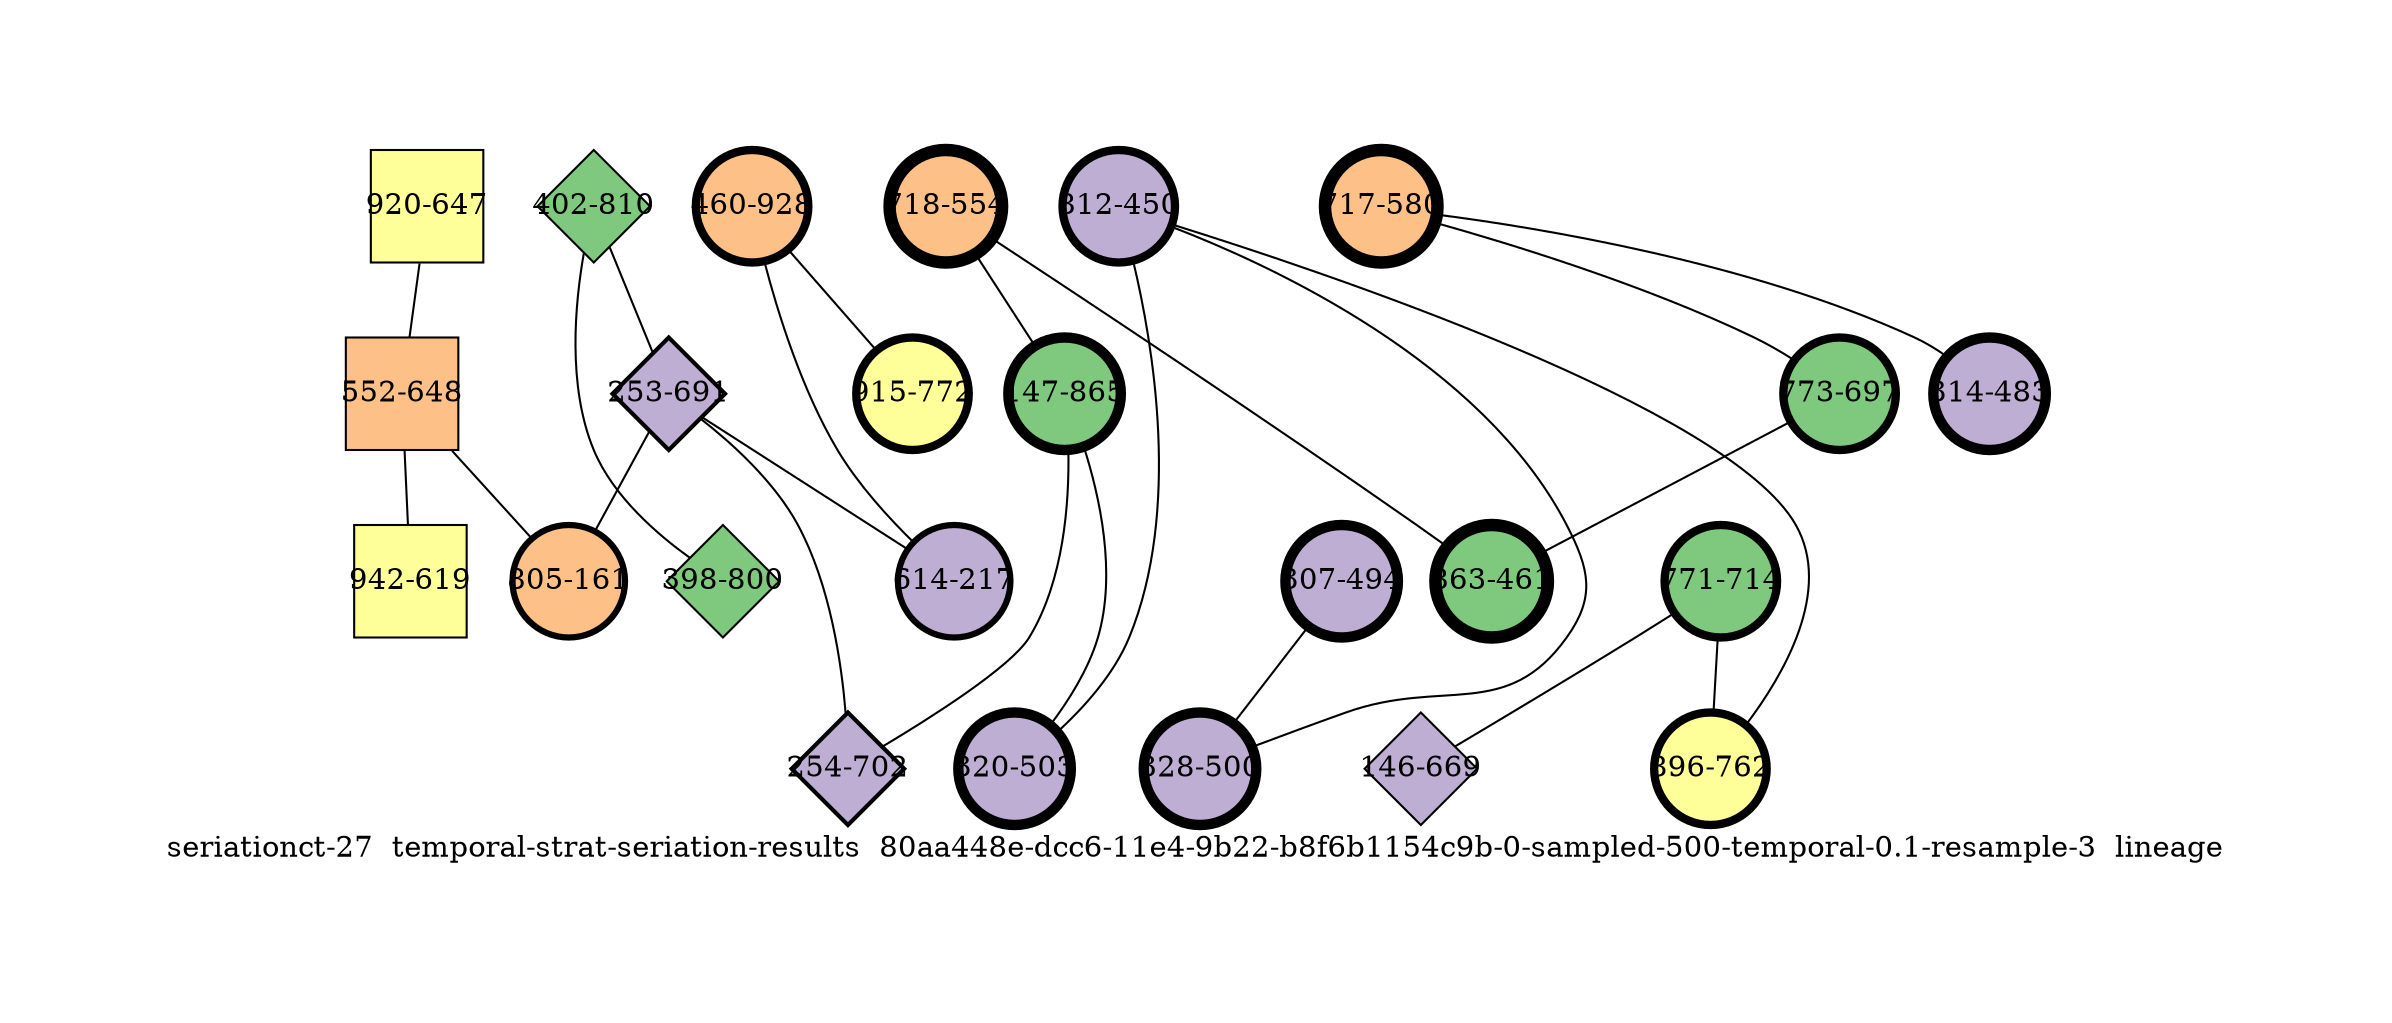 strict graph "seriationct-27  temporal-strat-seriation-results  80aa448e-dcc6-11e4-9b22-b8f6b1154c9b-0-sampled-500-temporal-0.1-resample-3  lineage" {
labelloc=b;
ratio=auto;
pad="1.0";
label="seriationct-27  temporal-strat-seriation-results  80aa448e-dcc6-11e4-9b22-b8f6b1154c9b-0-sampled-500-temporal-0.1-resample-3  lineage";
node [width="0.75", style=filled, fixedsize=true, height="0.75", shape=circle, label=""];
0 [xCoordinate="647.0", appears_in_slice=1, yCoordinate="920.0", colorscheme=accent6, lineage_id=1, short_label="920-647", label="920-647", shape=square, cluster_id=3, fillcolor=4, size="500.0", id=0, penwidth="1.0"];
1 [xCoordinate="810.0", appears_in_slice=1, yCoordinate="402.0", colorscheme=accent6, lineage_id=2, short_label="402-810", label="402-810", shape=diamond, cluster_id=0, fillcolor=1, size="500.0", id=1, penwidth="1.0"];
2 [xCoordinate="494.0", appears_in_slice=5, yCoordinate="307.0", colorscheme=accent6, lineage_id=0, short_label="307-494", label="307-494", shape=circle, cluster_id=1, fillcolor=2, size="500.0", id=2, penwidth="5.0"];
3 [xCoordinate="714.0", appears_in_slice=4, yCoordinate="771.0", colorscheme=accent6, lineage_id=0, short_label="771-714", label="771-714", shape=circle, cluster_id=0, fillcolor=1, size="500.0", id=3, penwidth="4.0"];
4 [xCoordinate="928.0", appears_in_slice=4, yCoordinate="460.0", colorscheme=accent6, lineage_id=0, short_label="460-928", label="460-928", shape=circle, cluster_id=2, fillcolor=3, size="500.0", id=4, penwidth="4.0"];
5 [xCoordinate="691.0", appears_in_slice=2, yCoordinate="253.0", colorscheme=accent6, lineage_id=2, short_label="253-691", label="253-691", shape=diamond, cluster_id=1, fillcolor=2, size="500.0", id=5, penwidth="2.0"];
6 [xCoordinate="800.0", appears_in_slice=1, yCoordinate="398.0", colorscheme=accent6, lineage_id=2, short_label="398-800", label="398-800", shape=diamond, cluster_id=0, fillcolor=1, size="500.0", id=6, penwidth="1.0"];
7 [xCoordinate="554.0", appears_in_slice=6, yCoordinate="718.0", colorscheme=accent6, lineage_id=0, short_label="718-554", label="718-554", shape=circle, cluster_id=2, fillcolor=3, size="500.0", id=7, penwidth="6.0"];
8 [xCoordinate="450.0", appears_in_slice=4, yCoordinate="812.0", colorscheme=accent6, lineage_id=0, short_label="812-450", label="812-450", shape=circle, cluster_id=1, fillcolor=2, size="500.0", id=8, penwidth="4.0"];
9 [xCoordinate="648.0", appears_in_slice=1, yCoordinate="552.0", colorscheme=accent6, lineage_id=1, short_label="552-648", label="552-648", shape=square, cluster_id=2, fillcolor=3, size="500.0", id=9, penwidth="1.0"];
10 [xCoordinate="669.0", appears_in_slice=1, yCoordinate="146.0", colorscheme=accent6, lineage_id=2, short_label="146-669", label="146-669", shape=diamond, cluster_id=1, fillcolor=2, size="500.0", id=10, penwidth="1.0"];
11 [xCoordinate="865.0", appears_in_slice=5, yCoordinate="147.0", colorscheme=accent6, lineage_id=0, short_label="147-865", label="147-865", shape=circle, cluster_id=0, fillcolor=1, size="500.0", id=11, penwidth="5.0"];
12 [xCoordinate="580.0", appears_in_slice=6, yCoordinate="717.0", colorscheme=accent6, lineage_id=0, short_label="717-580", label="717-580", shape=circle, cluster_id=2, fillcolor=3, size="500.0", id=12, penwidth="6.0"];
13 [xCoordinate="217.0", appears_in_slice=3, yCoordinate="614.0", colorscheme=accent6, lineage_id=0, short_label="614-217", label="614-217", shape=circle, cluster_id=1, fillcolor=2, size="500.0", id=13, penwidth="3.0"];
14 [xCoordinate="697.0", appears_in_slice=4, yCoordinate="773.0", colorscheme=accent6, lineage_id=0, short_label="773-697", label="773-697", shape=circle, cluster_id=0, fillcolor=1, size="500.0", id=14, penwidth="4.0"];
15 [xCoordinate="500.0", appears_in_slice=5, yCoordinate="328.0", colorscheme=accent6, lineage_id=0, short_label="328-500", label="328-500", shape=circle, cluster_id=1, fillcolor=2, size="500.0", id=15, penwidth="5.0"];
16 [xCoordinate="503.0", appears_in_slice=5, yCoordinate="320.0", colorscheme=accent6, lineage_id=0, short_label="320-503", label="320-503", shape=circle, cluster_id=1, fillcolor=2, size="500.0", id=16, penwidth="5.0"];
17 [xCoordinate="702.0", appears_in_slice=2, yCoordinate="254.0", colorscheme=accent6, lineage_id=2, short_label="254-702", label="254-702", shape=diamond, cluster_id=1, fillcolor=2, size="500.0", id=17, penwidth="2.0"];
18 [xCoordinate="772.0", appears_in_slice=4, yCoordinate="915.0", colorscheme=accent6, lineage_id=0, short_label="915-772", label="915-772", shape=circle, cluster_id=3, fillcolor=4, size="500.0", id=18, penwidth="4.0"];
19 [xCoordinate="483.0", appears_in_slice=5, yCoordinate="314.0", colorscheme=accent6, lineage_id=0, short_label="314-483", label="314-483", shape=circle, cluster_id=1, fillcolor=2, size="500.0", id=19, penwidth="5.0"];
20 [xCoordinate="762.0", appears_in_slice=4, yCoordinate="896.0", colorscheme=accent6, lineage_id=0, short_label="896-762", label="896-762", shape=circle, cluster_id=3, fillcolor=4, size="500.0", id=20, penwidth="4.0"];
21 [xCoordinate="619.0", appears_in_slice=1, yCoordinate="942.0", colorscheme=accent6, lineage_id=1, short_label="942-619", label="942-619", shape=square, cluster_id=3, fillcolor=4, size="500.0", id=21, penwidth="1.0"];
22 [xCoordinate="461.0", appears_in_slice=6, yCoordinate="863.0", colorscheme=accent6, lineage_id=0, short_label="863-461", label="863-461", shape=circle, cluster_id=0, fillcolor=1, size="500.0", id=22, penwidth="6.0"];
23 [xCoordinate="161.0", appears_in_slice=3, yCoordinate="805.0", colorscheme=accent6, lineage_id=0, short_label="805-161", label="805-161", shape=circle, cluster_id=2, fillcolor=3, size="500.0", id=23, penwidth="3.0"];
0 -- 9  [inverseweight="1.4272554649", weight="0.700645416741"];
1 -- 5  [inverseweight="1.79417879297", weight="0.557358053678"];
1 -- 6  [inverseweight="24.1684122261", weight="0.0413763217312"];
2 -- 15  [inverseweight="16.4666230485", weight="0.0607289058028"];
3 -- 10  [inverseweight="2.98892562412", weight="0.334568378661"];
3 -- 20  [inverseweight="16.3956458946", weight="0.0609918027279"];
4 -- 18  [inverseweight="17.9721288672", weight="0.055641710973"];
4 -- 13  [inverseweight="1.62141223727", weight="0.616746301164"];
5 -- 23  [inverseweight="1.62962440769", weight="0.613638329963"];
5 -- 13  [inverseweight="2.3192930833", weight="0.431165861357"];
5 -- 17  [inverseweight="27.4410649974", weight="0.0364417343166"];
7 -- 11  [inverseweight="2.25038090921", weight="0.444369215855"];
7 -- 22  [inverseweight="20.5846742398", weight="0.048579831206"];
8 -- 16  [inverseweight="4.54695792057", weight="0.219927260702"];
8 -- 20  [inverseweight="19.4920293896", weight="0.0513030213535"];
8 -- 15  [inverseweight="2.68359932997", weight="0.372633868563"];
9 -- 21  [inverseweight="1.43046439726", weight="0.699073672799"];
9 -- 23  [inverseweight="1.53582472802", weight="0.651115965094"];
11 -- 16  [inverseweight="46.4238345443", weight="0.0215406592285"];
11 -- 17  [inverseweight="2.01481909187", weight="0.496322475816"];
12 -- 19  [inverseweight="5.52832227609", weight="0.180886704874"];
12 -- 14  [inverseweight="2.7703488388", weight="0.3609653723"];
14 -- 22  [inverseweight="1.70201979392", weight="0.587537232863"];
}
